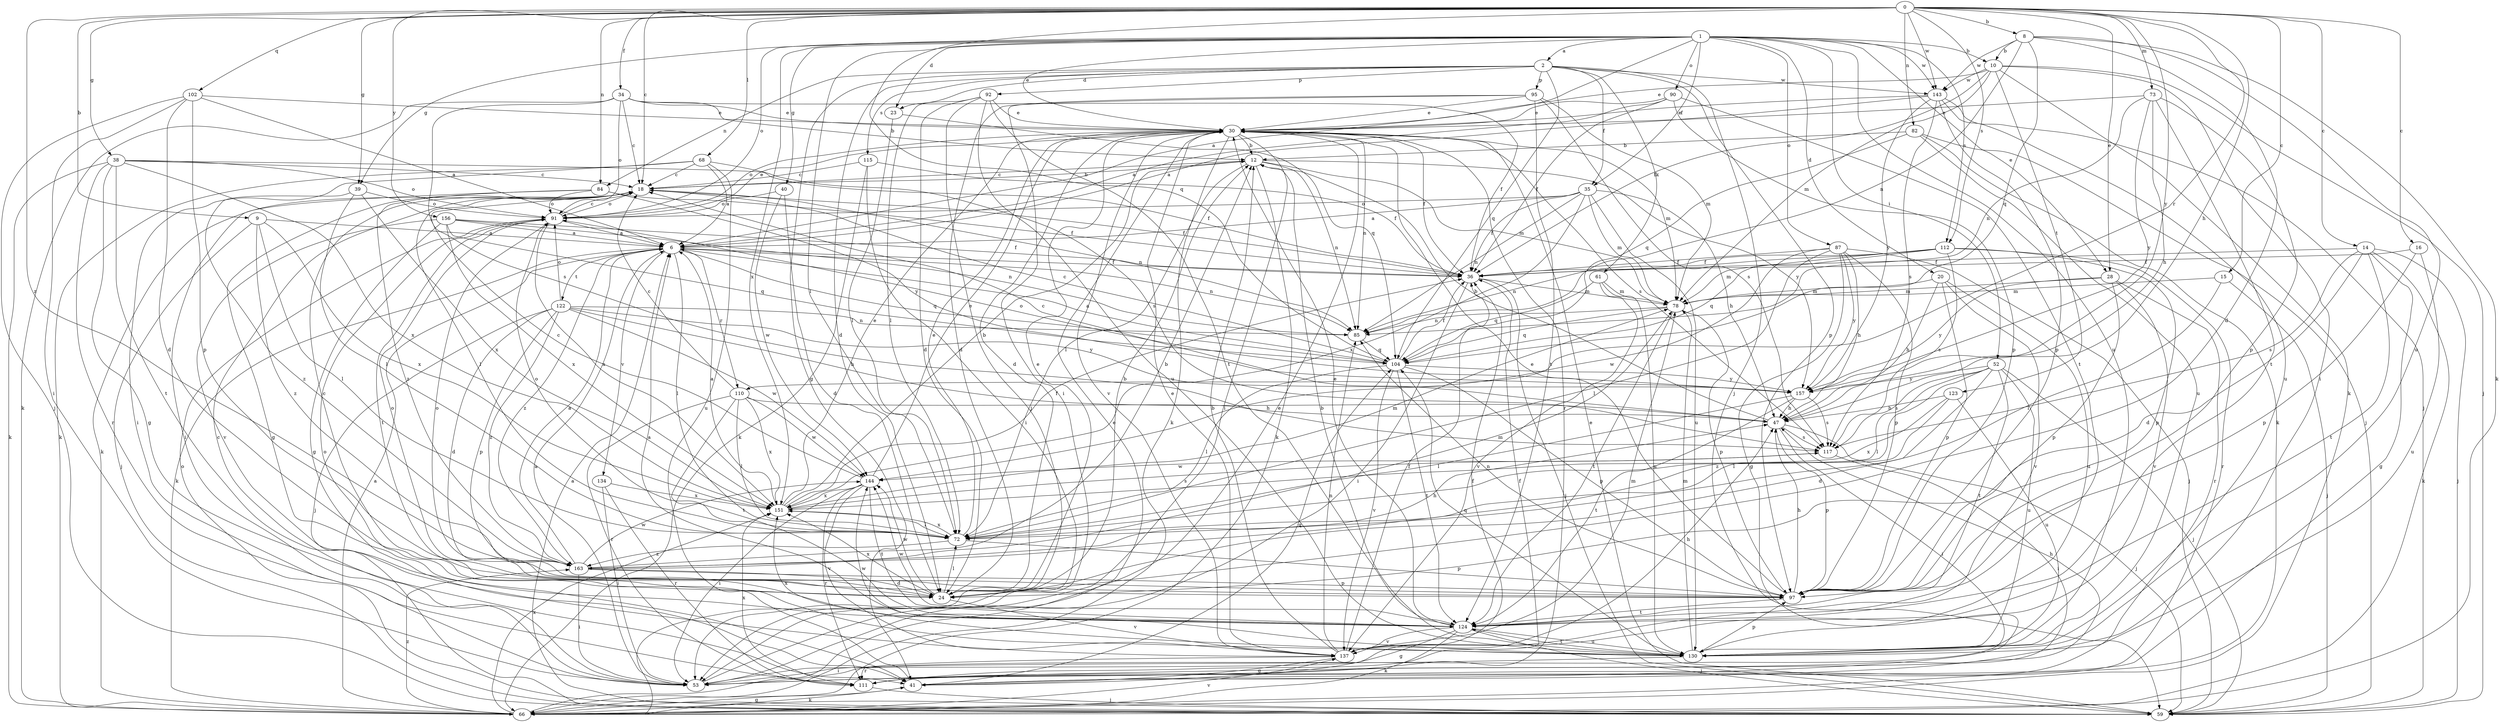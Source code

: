 strict digraph  {
0;
1;
2;
6;
8;
9;
10;
12;
14;
15;
16;
18;
20;
23;
24;
28;
30;
34;
35;
36;
38;
39;
40;
41;
47;
52;
53;
59;
61;
66;
68;
72;
73;
78;
82;
84;
85;
87;
90;
91;
92;
95;
97;
102;
104;
110;
111;
112;
115;
117;
122;
123;
124;
130;
134;
137;
143;
144;
151;
156;
157;
163;
0 -> 8  [label=b];
0 -> 9  [label=b];
0 -> 14  [label=c];
0 -> 15  [label=c];
0 -> 16  [label=c];
0 -> 18  [label=c];
0 -> 28  [label=e];
0 -> 34  [label=f];
0 -> 38  [label=g];
0 -> 39  [label=g];
0 -> 47  [label=h];
0 -> 68  [label=l];
0 -> 73  [label=m];
0 -> 82  [label=n];
0 -> 84  [label=n];
0 -> 102  [label=q];
0 -> 104  [label=q];
0 -> 110  [label=r];
0 -> 112  [label=s];
0 -> 143  [label=w];
0 -> 156  [label=y];
0 -> 157  [label=y];
0 -> 163  [label=z];
1 -> 2  [label=a];
1 -> 6  [label=a];
1 -> 10  [label=b];
1 -> 20  [label=d];
1 -> 23  [label=d];
1 -> 28  [label=e];
1 -> 30  [label=e];
1 -> 35  [label=f];
1 -> 39  [label=g];
1 -> 40  [label=g];
1 -> 52  [label=i];
1 -> 72  [label=l];
1 -> 87  [label=o];
1 -> 90  [label=o];
1 -> 91  [label=o];
1 -> 112  [label=s];
1 -> 130  [label=u];
1 -> 143  [label=w];
1 -> 151  [label=x];
2 -> 23  [label=d];
2 -> 24  [label=d];
2 -> 35  [label=f];
2 -> 41  [label=g];
2 -> 59  [label=j];
2 -> 61  [label=k];
2 -> 84  [label=n];
2 -> 92  [label=p];
2 -> 95  [label=p];
2 -> 97  [label=p];
2 -> 104  [label=q];
2 -> 115  [label=s];
2 -> 143  [label=w];
6 -> 36  [label=f];
6 -> 66  [label=k];
6 -> 72  [label=l];
6 -> 85  [label=n];
6 -> 104  [label=q];
6 -> 110  [label=r];
6 -> 122  [label=t];
6 -> 134  [label=v];
6 -> 163  [label=z];
8 -> 10  [label=b];
8 -> 24  [label=d];
8 -> 66  [label=k];
8 -> 85  [label=n];
8 -> 104  [label=q];
8 -> 130  [label=u];
8 -> 143  [label=w];
9 -> 6  [label=a];
9 -> 59  [label=j];
9 -> 72  [label=l];
9 -> 151  [label=x];
9 -> 163  [label=z];
10 -> 30  [label=e];
10 -> 36  [label=f];
10 -> 53  [label=i];
10 -> 59  [label=j];
10 -> 66  [label=k];
10 -> 78  [label=m];
10 -> 123  [label=t];
10 -> 143  [label=w];
12 -> 18  [label=c];
12 -> 66  [label=k];
12 -> 72  [label=l];
12 -> 78  [label=m];
12 -> 85  [label=n];
12 -> 157  [label=y];
14 -> 24  [label=d];
14 -> 36  [label=f];
14 -> 41  [label=g];
14 -> 59  [label=j];
14 -> 66  [label=k];
14 -> 117  [label=s];
14 -> 124  [label=t];
15 -> 59  [label=j];
15 -> 72  [label=l];
15 -> 78  [label=m];
16 -> 36  [label=f];
16 -> 97  [label=p];
16 -> 130  [label=u];
18 -> 12  [label=b];
18 -> 36  [label=f];
18 -> 41  [label=g];
18 -> 66  [label=k];
18 -> 72  [label=l];
18 -> 85  [label=n];
18 -> 91  [label=o];
20 -> 47  [label=h];
20 -> 78  [label=m];
20 -> 97  [label=p];
20 -> 130  [label=u];
20 -> 137  [label=v];
23 -> 72  [label=l];
23 -> 104  [label=q];
24 -> 12  [label=b];
24 -> 18  [label=c];
24 -> 30  [label=e];
24 -> 72  [label=l];
24 -> 91  [label=o];
24 -> 137  [label=v];
24 -> 144  [label=w];
24 -> 151  [label=x];
28 -> 78  [label=m];
28 -> 97  [label=p];
28 -> 111  [label=r];
28 -> 137  [label=v];
28 -> 157  [label=y];
30 -> 12  [label=b];
30 -> 24  [label=d];
30 -> 36  [label=f];
30 -> 53  [label=i];
30 -> 66  [label=k];
30 -> 78  [label=m];
30 -> 85  [label=n];
30 -> 91  [label=o];
30 -> 111  [label=r];
30 -> 117  [label=s];
30 -> 137  [label=v];
34 -> 12  [label=b];
34 -> 18  [label=c];
34 -> 30  [label=e];
34 -> 36  [label=f];
34 -> 66  [label=k];
34 -> 91  [label=o];
34 -> 117  [label=s];
35 -> 6  [label=a];
35 -> 36  [label=f];
35 -> 47  [label=h];
35 -> 78  [label=m];
35 -> 85  [label=n];
35 -> 91  [label=o];
35 -> 130  [label=u];
35 -> 151  [label=x];
36 -> 53  [label=i];
36 -> 59  [label=j];
36 -> 78  [label=m];
38 -> 18  [label=c];
38 -> 36  [label=f];
38 -> 41  [label=g];
38 -> 66  [label=k];
38 -> 91  [label=o];
38 -> 111  [label=r];
38 -> 124  [label=t];
38 -> 151  [label=x];
39 -> 72  [label=l];
39 -> 91  [label=o];
39 -> 151  [label=x];
39 -> 163  [label=z];
40 -> 24  [label=d];
40 -> 91  [label=o];
40 -> 144  [label=w];
41 -> 47  [label=h];
41 -> 66  [label=k];
41 -> 91  [label=o];
41 -> 104  [label=q];
47 -> 12  [label=b];
47 -> 18  [label=c];
47 -> 53  [label=i];
47 -> 59  [label=j];
47 -> 97  [label=p];
47 -> 117  [label=s];
52 -> 24  [label=d];
52 -> 59  [label=j];
52 -> 72  [label=l];
52 -> 117  [label=s];
52 -> 124  [label=t];
52 -> 130  [label=u];
52 -> 157  [label=y];
52 -> 163  [label=z];
53 -> 6  [label=a];
53 -> 18  [label=c];
53 -> 30  [label=e];
53 -> 36  [label=f];
59 -> 6  [label=a];
59 -> 30  [label=e];
59 -> 91  [label=o];
61 -> 78  [label=m];
61 -> 104  [label=q];
61 -> 130  [label=u];
61 -> 137  [label=v];
66 -> 6  [label=a];
66 -> 30  [label=e];
66 -> 41  [label=g];
66 -> 137  [label=v];
66 -> 151  [label=x];
66 -> 163  [label=z];
68 -> 6  [label=a];
68 -> 18  [label=c];
68 -> 53  [label=i];
68 -> 66  [label=k];
68 -> 117  [label=s];
68 -> 130  [label=u];
72 -> 30  [label=e];
72 -> 91  [label=o];
72 -> 97  [label=p];
72 -> 151  [label=x];
72 -> 163  [label=z];
73 -> 30  [label=e];
73 -> 47  [label=h];
73 -> 85  [label=n];
73 -> 97  [label=p];
73 -> 124  [label=t];
73 -> 157  [label=y];
78 -> 85  [label=n];
78 -> 97  [label=p];
78 -> 104  [label=q];
78 -> 124  [label=t];
82 -> 12  [label=b];
82 -> 59  [label=j];
82 -> 66  [label=k];
82 -> 104  [label=q];
82 -> 130  [label=u];
84 -> 36  [label=f];
84 -> 53  [label=i];
84 -> 91  [label=o];
84 -> 157  [label=y];
84 -> 163  [label=z];
85 -> 104  [label=q];
87 -> 36  [label=f];
87 -> 41  [label=g];
87 -> 47  [label=h];
87 -> 59  [label=j];
87 -> 72  [label=l];
87 -> 97  [label=p];
87 -> 144  [label=w];
87 -> 157  [label=y];
90 -> 6  [label=a];
90 -> 30  [label=e];
90 -> 36  [label=f];
90 -> 97  [label=p];
90 -> 124  [label=t];
91 -> 6  [label=a];
91 -> 18  [label=c];
91 -> 30  [label=e];
91 -> 124  [label=t];
91 -> 151  [label=x];
92 -> 24  [label=d];
92 -> 30  [label=e];
92 -> 59  [label=j];
92 -> 72  [label=l];
92 -> 124  [label=t];
92 -> 130  [label=u];
95 -> 24  [label=d];
95 -> 30  [label=e];
95 -> 53  [label=i];
95 -> 78  [label=m];
95 -> 117  [label=s];
95 -> 124  [label=t];
97 -> 30  [label=e];
97 -> 47  [label=h];
97 -> 85  [label=n];
97 -> 91  [label=o];
97 -> 124  [label=t];
102 -> 6  [label=a];
102 -> 24  [label=d];
102 -> 30  [label=e];
102 -> 53  [label=i];
102 -> 59  [label=j];
102 -> 97  [label=p];
104 -> 6  [label=a];
104 -> 18  [label=c];
104 -> 36  [label=f];
104 -> 72  [label=l];
104 -> 97  [label=p];
104 -> 124  [label=t];
104 -> 137  [label=v];
104 -> 157  [label=y];
110 -> 18  [label=c];
110 -> 47  [label=h];
110 -> 72  [label=l];
110 -> 111  [label=r];
110 -> 124  [label=t];
110 -> 144  [label=w];
110 -> 151  [label=x];
111 -> 36  [label=f];
111 -> 59  [label=j];
111 -> 151  [label=x];
112 -> 36  [label=f];
112 -> 78  [label=m];
112 -> 85  [label=n];
112 -> 97  [label=p];
112 -> 104  [label=q];
112 -> 111  [label=r];
112 -> 117  [label=s];
115 -> 18  [label=c];
115 -> 36  [label=f];
115 -> 53  [label=i];
115 -> 66  [label=k];
117 -> 53  [label=i];
117 -> 144  [label=w];
122 -> 24  [label=d];
122 -> 47  [label=h];
122 -> 59  [label=j];
122 -> 85  [label=n];
122 -> 91  [label=o];
122 -> 97  [label=p];
122 -> 144  [label=w];
122 -> 157  [label=y];
122 -> 163  [label=z];
123 -> 47  [label=h];
123 -> 72  [label=l];
123 -> 130  [label=u];
123 -> 151  [label=x];
124 -> 6  [label=a];
124 -> 30  [label=e];
124 -> 41  [label=g];
124 -> 59  [label=j];
124 -> 66  [label=k];
124 -> 130  [label=u];
124 -> 137  [label=v];
124 -> 144  [label=w];
130 -> 12  [label=b];
130 -> 53  [label=i];
130 -> 78  [label=m];
130 -> 97  [label=p];
130 -> 104  [label=q];
130 -> 124  [label=t];
130 -> 144  [label=w];
130 -> 151  [label=x];
134 -> 53  [label=i];
134 -> 111  [label=r];
134 -> 151  [label=x];
137 -> 12  [label=b];
137 -> 30  [label=e];
137 -> 36  [label=f];
137 -> 41  [label=g];
137 -> 47  [label=h];
137 -> 78  [label=m];
137 -> 85  [label=n];
137 -> 111  [label=r];
143 -> 6  [label=a];
143 -> 30  [label=e];
143 -> 59  [label=j];
143 -> 97  [label=p];
143 -> 117  [label=s];
143 -> 130  [label=u];
143 -> 157  [label=y];
144 -> 18  [label=c];
144 -> 30  [label=e];
144 -> 53  [label=i];
144 -> 111  [label=r];
144 -> 124  [label=t];
144 -> 137  [label=v];
144 -> 151  [label=x];
151 -> 6  [label=a];
151 -> 12  [label=b];
151 -> 30  [label=e];
151 -> 36  [label=f];
151 -> 72  [label=l];
151 -> 78  [label=m];
151 -> 117  [label=s];
156 -> 6  [label=a];
156 -> 36  [label=f];
156 -> 41  [label=g];
156 -> 85  [label=n];
156 -> 104  [label=q];
156 -> 137  [label=v];
156 -> 151  [label=x];
157 -> 47  [label=h];
157 -> 72  [label=l];
157 -> 91  [label=o];
157 -> 117  [label=s];
157 -> 124  [label=t];
163 -> 6  [label=a];
163 -> 12  [label=b];
163 -> 24  [label=d];
163 -> 47  [label=h];
163 -> 53  [label=i];
163 -> 78  [label=m];
163 -> 97  [label=p];
163 -> 144  [label=w];
}
